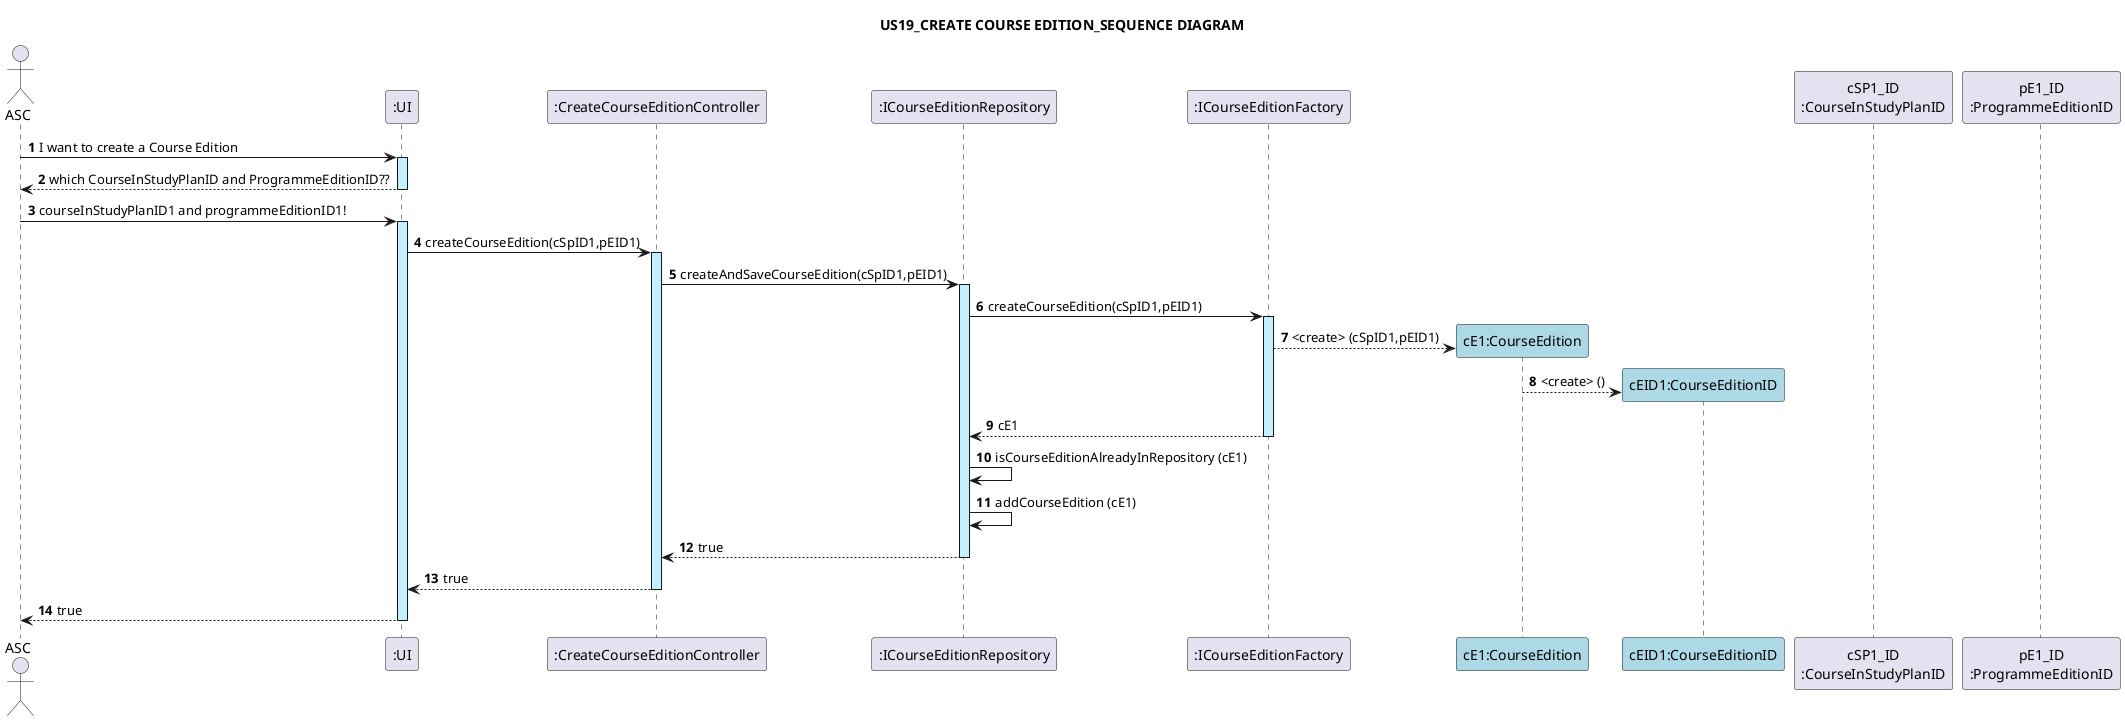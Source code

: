 @startuml
title: US19_CREATE COURSE EDITION_SEQUENCE DIAGRAM
autonumber

actor ASC
participant ":UI" as UI
participant ":CreateCourseEditionController" as CT
participant ":ICourseEditionRepository" as CER
participant ":ICourseEditionFactory" as CEF


ASC -> UI ++ #application :  I want to create a Course Edition
UI --> ASC -- : which CourseInStudyPlanID and ProgrammeEditionID??


ASC -> UI ++ #application : courseInStudyPlanID1 and programmeEditionID1!
UI -> CT ++ #application : createCourseEdition(cSpID1,pEID1)
CT -> CER ++ #application : createAndSaveCourseEdition(cSpID1,pEID1)
CER -> CEF ++ #application : createCourseEdition(cSpID1,pEID1)


create "cE1:CourseEdition" as CE #lightblue
CEF --> CE : <create> (cSpID1,pEID1)
create "cEID1:CourseEditionID" as CEID #lightblue
CE --> CEID : <create> ()
CEF --> CER -- : cE1
CER -> CER : isCourseEditionAlreadyInRepository (cE1)
CER -> CER : addCourseEdition (cE1)

CER --> CT --: true
CT --> UI --: true
UI --> ASC --: true


participant "cSP1_ID\n:CourseInStudyPlanID" as CSP_ID
participant "pE1_ID\n:ProgrammeEditionID" as PE_ID

@enduml